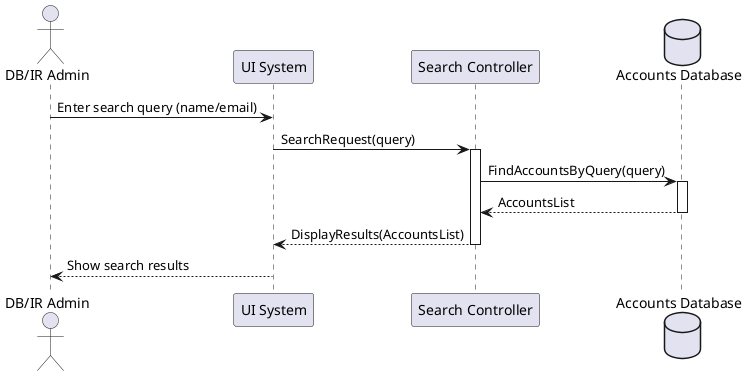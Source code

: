 @startuml

actor DBIRAdmin as "DB/IR Admin"

participant UISystem as "UI System"
participant Controller as "Search Controller"
database AccountDB as "Accounts Database"

DBIRAdmin -> UISystem : Enter search query (name/email)
UISystem -> Controller : SearchRequest(query)
activate Controller

Controller -> AccountDB : FindAccountsByQuery(query)
activate AccountDB
AccountDB --> Controller : AccountsList
deactivate AccountDB

Controller --> UISystem : DisplayResults(AccountsList)
deactivate Controller

UISystem --> DBIRAdmin : Show search results

@enduml